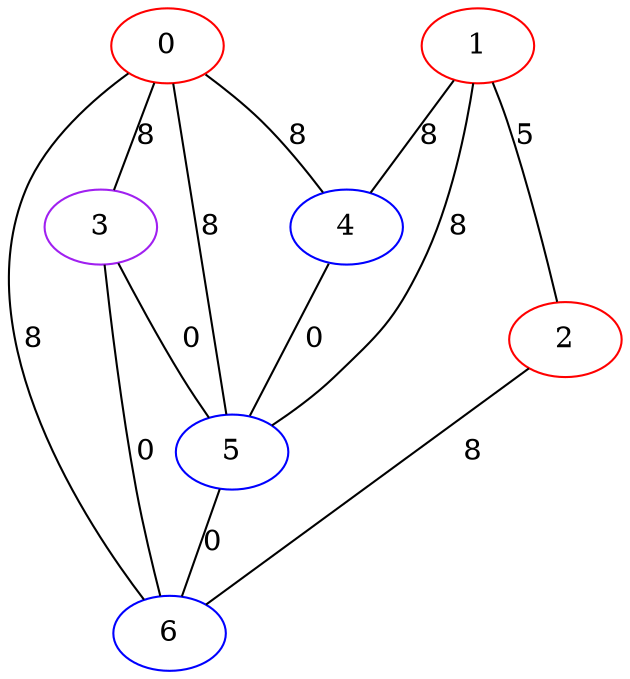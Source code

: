 graph "" {
0 [color=red, weight=1];
1 [color=red, weight=1];
2 [color=red, weight=1];
3 [color=purple, weight=4];
4 [color=blue, weight=3];
5 [color=blue, weight=3];
6 [color=blue, weight=3];
0 -- 3  [key=0, label=8];
0 -- 4  [key=0, label=8];
0 -- 5  [key=0, label=8];
0 -- 6  [key=0, label=8];
1 -- 2  [key=0, label=5];
1 -- 4  [key=0, label=8];
1 -- 5  [key=0, label=8];
2 -- 6  [key=0, label=8];
3 -- 5  [key=0, label=0];
3 -- 6  [key=0, label=0];
4 -- 5  [key=0, label=0];
5 -- 6  [key=0, label=0];
}
